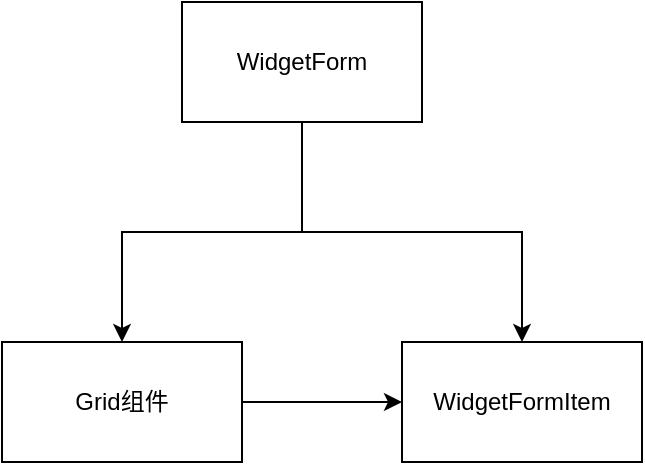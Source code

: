 <mxfile version="15.1.3" type="device"><diagram name="Page-1" id="10a91c8b-09ff-31b1-d368-03940ed4cc9e"><mxGraphModel dx="1024" dy="632" grid="1" gridSize="10" guides="1" tooltips="1" connect="1" arrows="1" fold="1" page="1" pageScale="1" pageWidth="1100" pageHeight="850" background="none" math="0" shadow="0"><root><mxCell id="0"/><mxCell id="1" parent="0"/><mxCell id="_KEtPa2ivI59zZs-s24Q-5" style="edgeStyle=orthogonalEdgeStyle;rounded=0;orthogonalLoop=1;jettySize=auto;html=1;exitX=0.5;exitY=1;exitDx=0;exitDy=0;entryX=0.5;entryY=0;entryDx=0;entryDy=0;" parent="1" source="_KEtPa2ivI59zZs-s24Q-1" target="_KEtPa2ivI59zZs-s24Q-2" edge="1"><mxGeometry relative="1" as="geometry"/></mxCell><mxCell id="_KEtPa2ivI59zZs-s24Q-6" style="edgeStyle=orthogonalEdgeStyle;rounded=0;orthogonalLoop=1;jettySize=auto;html=1;exitX=0.5;exitY=1;exitDx=0;exitDy=0;" parent="1" source="_KEtPa2ivI59zZs-s24Q-1" target="_KEtPa2ivI59zZs-s24Q-3" edge="1"><mxGeometry relative="1" as="geometry"/></mxCell><mxCell id="_KEtPa2ivI59zZs-s24Q-1" value="WidgetForm" style="rounded=0;whiteSpace=wrap;html=1;" parent="1" vertex="1"><mxGeometry x="440" y="160" width="120" height="60" as="geometry"/></mxCell><mxCell id="_KEtPa2ivI59zZs-s24Q-2" value="WidgetFormItem" style="rounded=0;whiteSpace=wrap;html=1;" parent="1" vertex="1"><mxGeometry x="550" y="330" width="120" height="60" as="geometry"/></mxCell><mxCell id="Nx-qUFGR34nDAU4TATZy-1" style="edgeStyle=orthogonalEdgeStyle;rounded=0;orthogonalLoop=1;jettySize=auto;html=1;exitX=1;exitY=0.5;exitDx=0;exitDy=0;" edge="1" parent="1" source="_KEtPa2ivI59zZs-s24Q-3" target="_KEtPa2ivI59zZs-s24Q-2"><mxGeometry relative="1" as="geometry"/></mxCell><mxCell id="_KEtPa2ivI59zZs-s24Q-3" value="Grid组件" style="rounded=0;whiteSpace=wrap;html=1;" parent="1" vertex="1"><mxGeometry x="350" y="330" width="120" height="60" as="geometry"/></mxCell></root></mxGraphModel></diagram></mxfile>